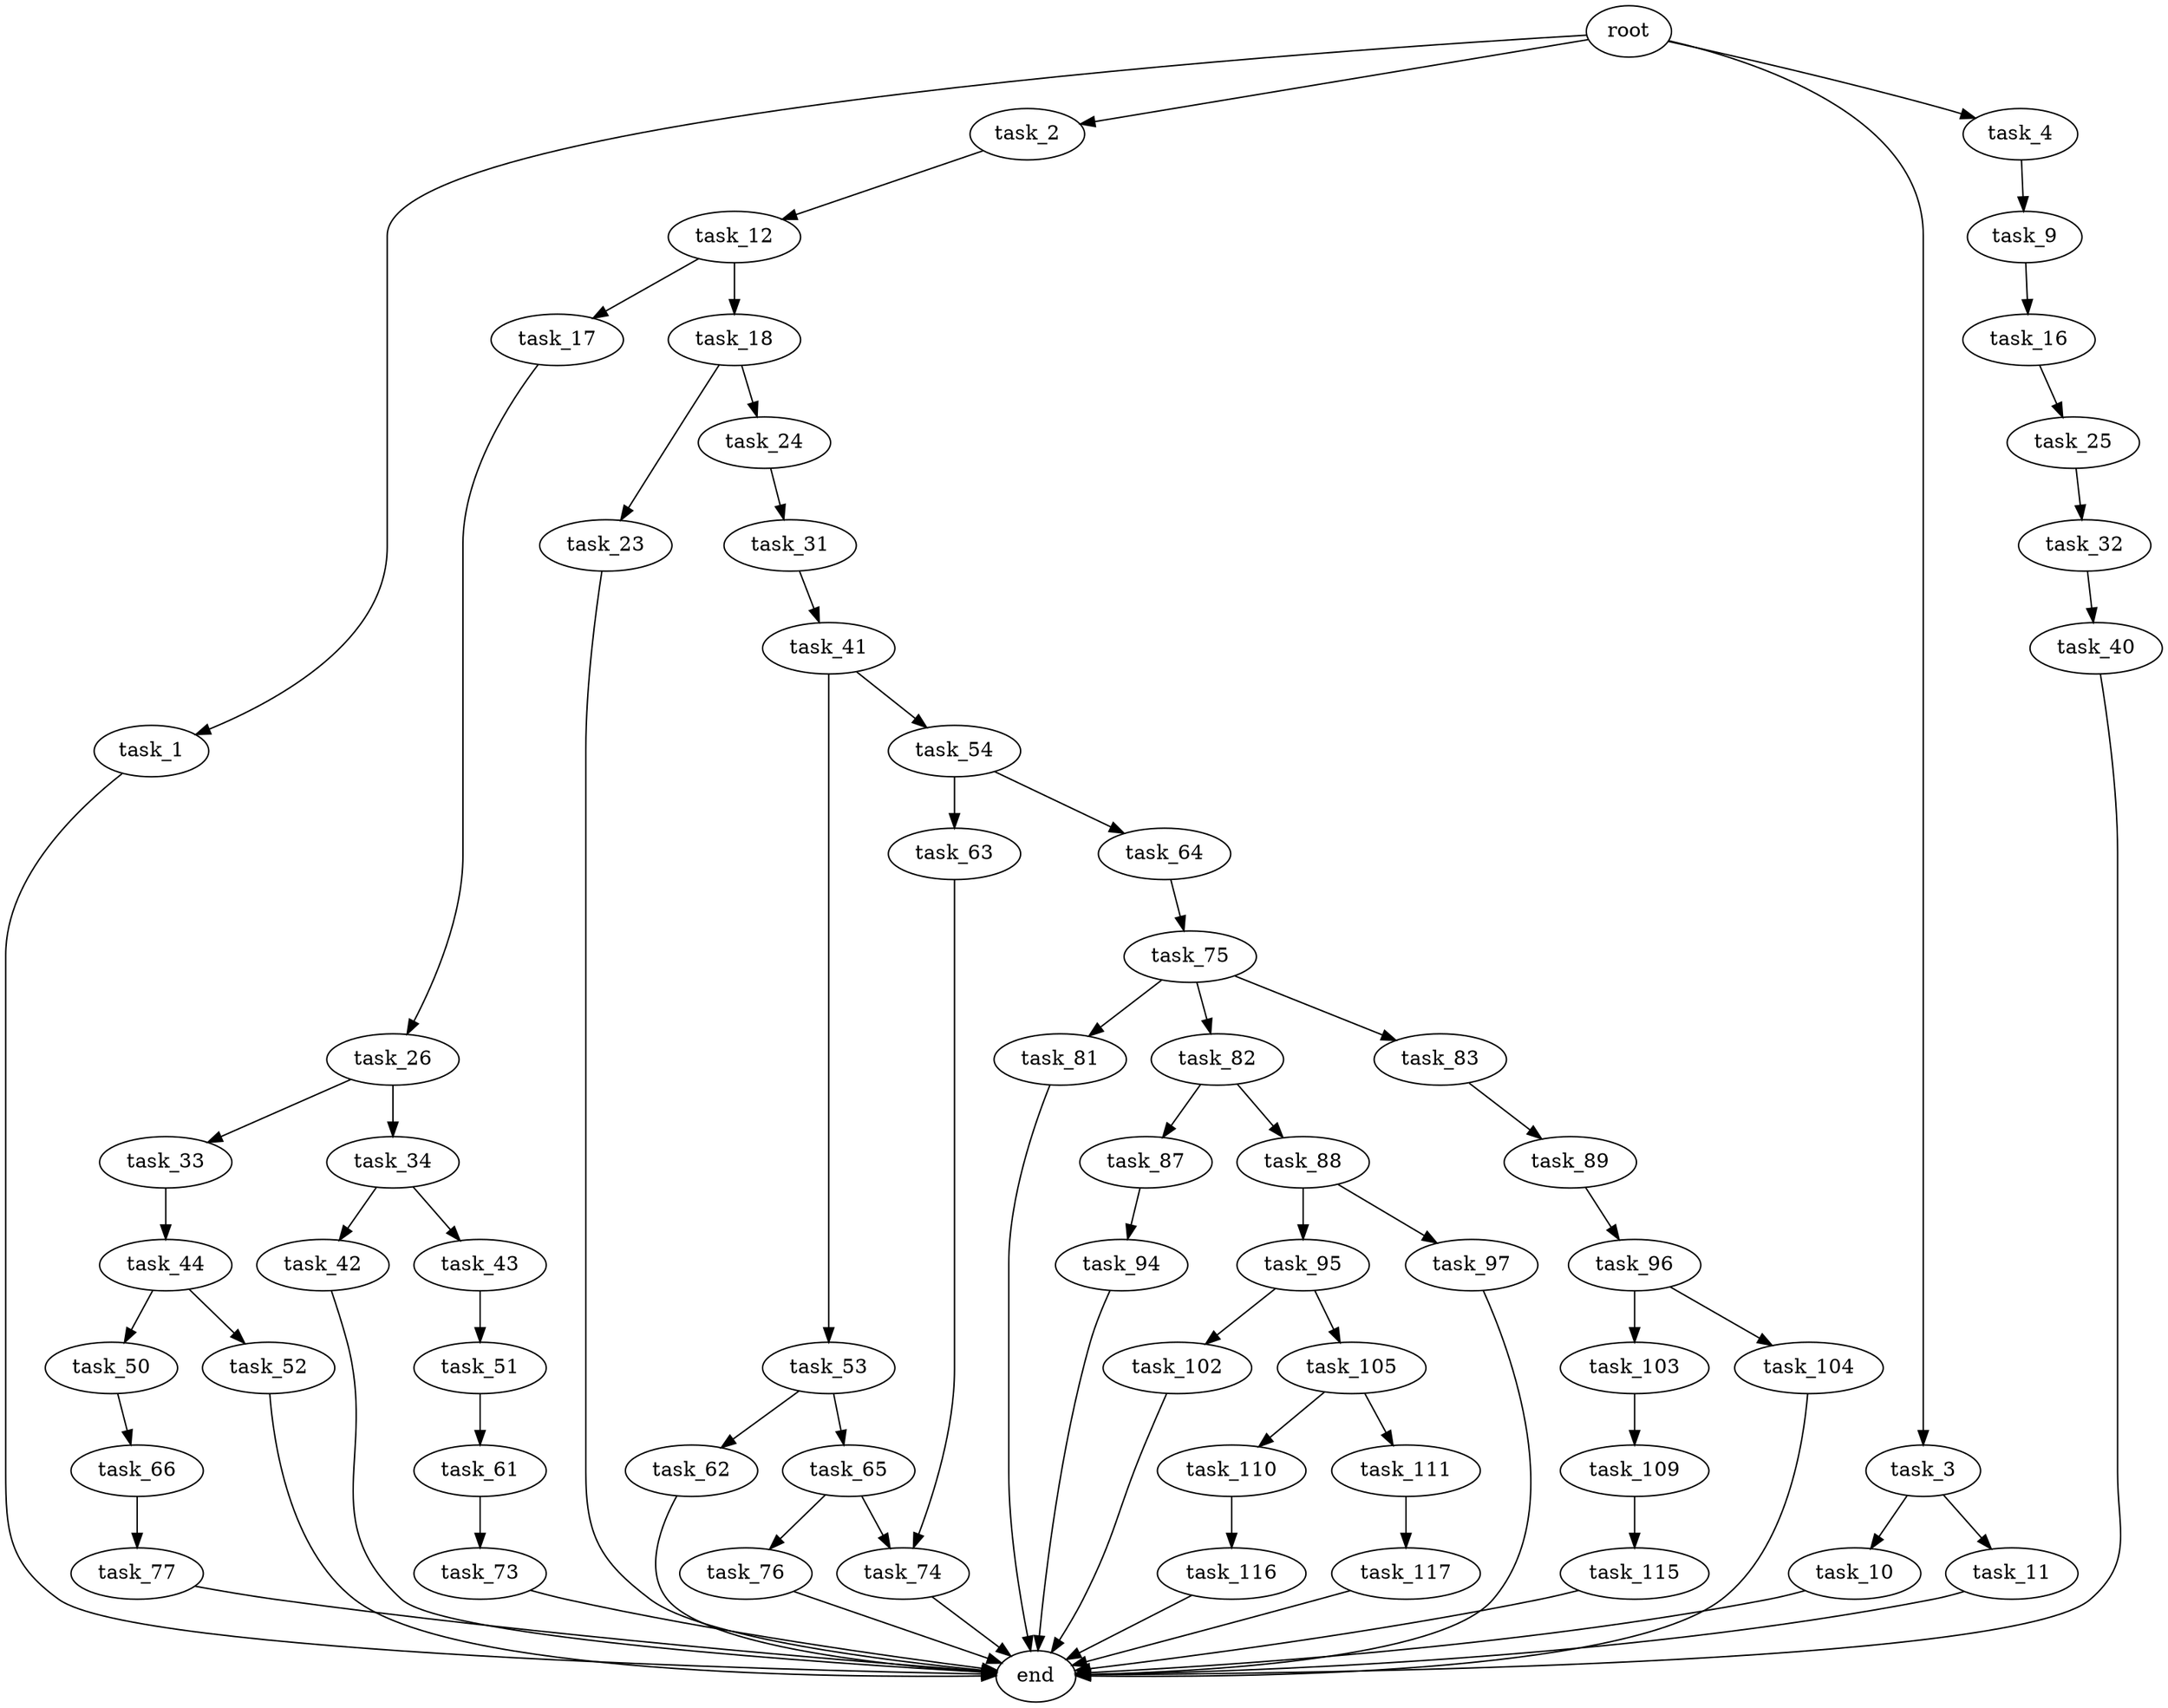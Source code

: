 digraph G {
  root [size="0.000000"];
  task_1 [size="972839310.000000"];
  task_2 [size="7501282051.000000"];
  task_3 [size="813926037872.000000"];
  task_4 [size="28991029248.000000"];
  task_9 [size="134217728000.000000"];
  task_10 [size="134217728000.000000"];
  task_11 [size="113271711701.000000"];
  task_12 [size="7230281330.000000"];
  task_16 [size="284872316096.000000"];
  task_17 [size="36647522858.000000"];
  task_18 [size="28991029248.000000"];
  task_23 [size="782757789696.000000"];
  task_24 [size="8589934592.000000"];
  task_25 [size="7015306265.000000"];
  task_26 [size="15792343597.000000"];
  task_31 [size="1078913432.000000"];
  task_32 [size="42387419382.000000"];
  task_33 [size="29718154851.000000"];
  task_34 [size="369467486213.000000"];
  task_40 [size="15162787185.000000"];
  task_41 [size="134217728000.000000"];
  task_42 [size="657116582.000000"];
  task_43 [size="223664563600.000000"];
  task_44 [size="368293445632.000000"];
  task_50 [size="939253525187.000000"];
  task_51 [size="199303470582.000000"];
  task_52 [size="231928233984.000000"];
  task_53 [size="12035096885.000000"];
  task_54 [size="8589934592.000000"];
  task_61 [size="78740662120.000000"];
  task_62 [size="368293445632.000000"];
  task_63 [size="1073741824000.000000"];
  task_64 [size="1995998241.000000"];
  task_65 [size="68719476736.000000"];
  task_66 [size="368293445632.000000"];
  task_73 [size="1053188090964.000000"];
  task_74 [size="9495713146.000000"];
  task_75 [size="13515737104.000000"];
  task_76 [size="4483665898.000000"];
  task_77 [size="33989260004.000000"];
  task_81 [size="598295414757.000000"];
  task_82 [size="1073741824000.000000"];
  task_83 [size="549755813888.000000"];
  task_87 [size="148395200114.000000"];
  task_88 [size="221190656697.000000"];
  task_89 [size="549755813888.000000"];
  task_94 [size="368293445632.000000"];
  task_95 [size="8589934592.000000"];
  task_96 [size="8589934592.000000"];
  task_97 [size="7227667417.000000"];
  task_102 [size="13947540721.000000"];
  task_103 [size="80575792984.000000"];
  task_104 [size="1558203580.000000"];
  task_105 [size="108011312790.000000"];
  task_109 [size="4544753570.000000"];
  task_110 [size="1073741824000.000000"];
  task_111 [size="195131177600.000000"];
  task_115 [size="1073741824000.000000"];
  task_116 [size="15565002647.000000"];
  task_117 [size="368293445632.000000"];
  end [size="0.000000"];

  root -> task_1 [size="1.000000"];
  root -> task_2 [size="1.000000"];
  root -> task_3 [size="1.000000"];
  root -> task_4 [size="1.000000"];
  task_1 -> end [size="1.000000"];
  task_2 -> task_12 [size="134217728.000000"];
  task_3 -> task_10 [size="838860800.000000"];
  task_3 -> task_11 [size="838860800.000000"];
  task_4 -> task_9 [size="75497472.000000"];
  task_9 -> task_16 [size="209715200.000000"];
  task_10 -> end [size="1.000000"];
  task_11 -> end [size="1.000000"];
  task_12 -> task_17 [size="209715200.000000"];
  task_12 -> task_18 [size="209715200.000000"];
  task_16 -> task_25 [size="536870912.000000"];
  task_17 -> task_26 [size="679477248.000000"];
  task_18 -> task_23 [size="75497472.000000"];
  task_18 -> task_24 [size="75497472.000000"];
  task_23 -> end [size="1.000000"];
  task_24 -> task_31 [size="33554432.000000"];
  task_25 -> task_32 [size="301989888.000000"];
  task_26 -> task_33 [size="838860800.000000"];
  task_26 -> task_34 [size="838860800.000000"];
  task_31 -> task_41 [size="33554432.000000"];
  task_32 -> task_40 [size="33554432.000000"];
  task_33 -> task_44 [size="838860800.000000"];
  task_34 -> task_42 [size="301989888.000000"];
  task_34 -> task_43 [size="301989888.000000"];
  task_40 -> end [size="1.000000"];
  task_41 -> task_53 [size="209715200.000000"];
  task_41 -> task_54 [size="209715200.000000"];
  task_42 -> end [size="1.000000"];
  task_43 -> task_51 [size="209715200.000000"];
  task_44 -> task_50 [size="411041792.000000"];
  task_44 -> task_52 [size="411041792.000000"];
  task_50 -> task_66 [size="838860800.000000"];
  task_51 -> task_61 [size="838860800.000000"];
  task_52 -> end [size="1.000000"];
  task_53 -> task_62 [size="679477248.000000"];
  task_53 -> task_65 [size="679477248.000000"];
  task_54 -> task_63 [size="33554432.000000"];
  task_54 -> task_64 [size="33554432.000000"];
  task_61 -> task_73 [size="134217728.000000"];
  task_62 -> end [size="1.000000"];
  task_63 -> task_74 [size="838860800.000000"];
  task_64 -> task_75 [size="134217728.000000"];
  task_65 -> task_74 [size="134217728.000000"];
  task_65 -> task_76 [size="134217728.000000"];
  task_66 -> task_77 [size="411041792.000000"];
  task_73 -> end [size="1.000000"];
  task_74 -> end [size="1.000000"];
  task_75 -> task_81 [size="536870912.000000"];
  task_75 -> task_82 [size="536870912.000000"];
  task_75 -> task_83 [size="536870912.000000"];
  task_76 -> end [size="1.000000"];
  task_77 -> end [size="1.000000"];
  task_81 -> end [size="1.000000"];
  task_82 -> task_87 [size="838860800.000000"];
  task_82 -> task_88 [size="838860800.000000"];
  task_83 -> task_89 [size="536870912.000000"];
  task_87 -> task_94 [size="301989888.000000"];
  task_88 -> task_95 [size="209715200.000000"];
  task_88 -> task_97 [size="209715200.000000"];
  task_89 -> task_96 [size="536870912.000000"];
  task_94 -> end [size="1.000000"];
  task_95 -> task_102 [size="33554432.000000"];
  task_95 -> task_105 [size="33554432.000000"];
  task_96 -> task_103 [size="33554432.000000"];
  task_96 -> task_104 [size="33554432.000000"];
  task_97 -> end [size="1.000000"];
  task_102 -> end [size="1.000000"];
  task_103 -> task_109 [size="209715200.000000"];
  task_104 -> end [size="1.000000"];
  task_105 -> task_110 [size="411041792.000000"];
  task_105 -> task_111 [size="411041792.000000"];
  task_109 -> task_115 [size="301989888.000000"];
  task_110 -> task_116 [size="838860800.000000"];
  task_111 -> task_117 [size="838860800.000000"];
  task_115 -> end [size="1.000000"];
  task_116 -> end [size="1.000000"];
  task_117 -> end [size="1.000000"];
}
